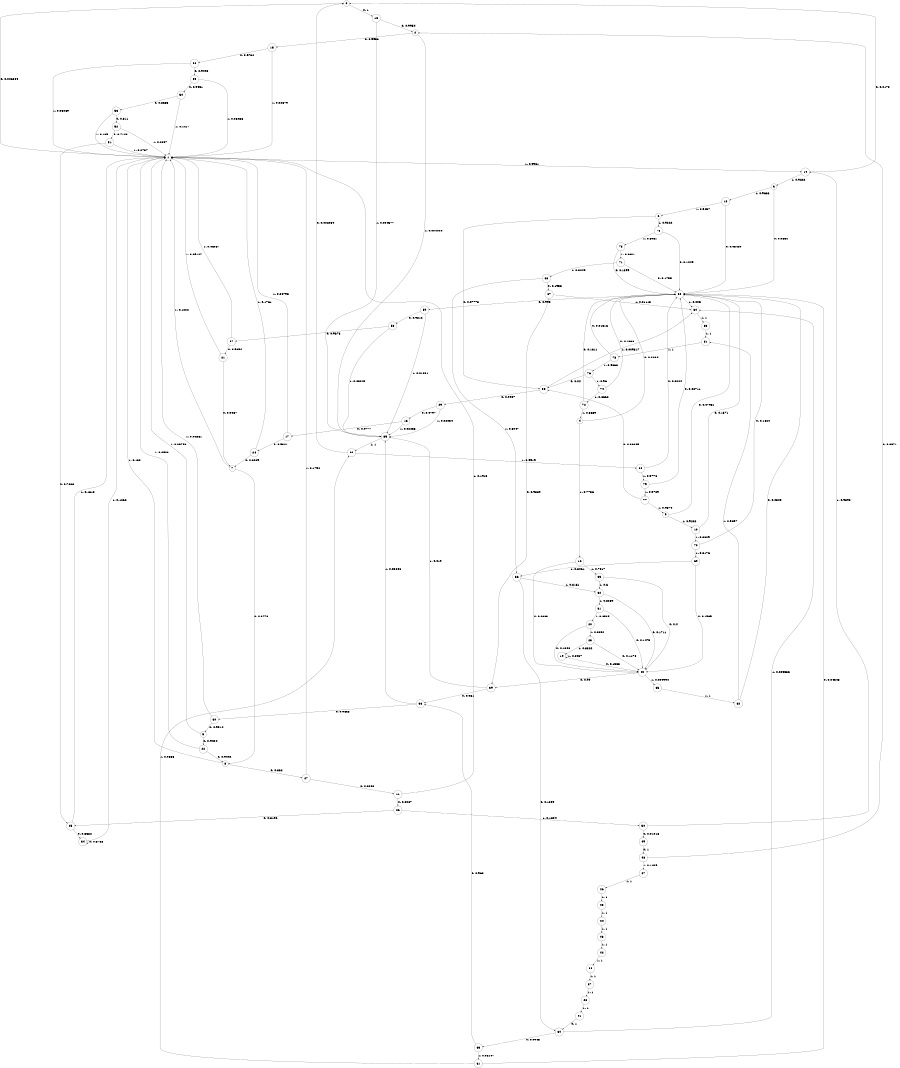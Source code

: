 digraph "ch1source_phase3_L15" {
size = "6,8.5";
ratio = "fill";
node [shape = circle];
node [fontsize = 24];
edge [fontsize = 24];
0 -> 13 [label = "0: 1        "];
1 -> 0 [label = "0: 0.006884  "];
1 -> 14 [label = "1: 0.9931   "];
2 -> 15 [label = "0: 0.9956   "];
2 -> 85 [label = "1: 0.004444  "];
3 -> 60 [label = "0: 0.0334   "];
3 -> 18 [label = "1: 0.9666   "];
4 -> 60 [label = "0: 0.2264   "];
4 -> 12 [label = "1: 0.7736   "];
5 -> 22 [label = "0: 0.9424   "];
5 -> 1 [label = "1: 0.05756  "];
6 -> 35 [label = "0: 0.07778  "];
6 -> 75 [label = "1: 0.9222   "];
7 -> 8 [label = "0: 0.8778   "];
7 -> 1 [label = "1: 0.1222   "];
8 -> 27 [label = "0: 0.862    "];
8 -> 1 [label = "1: 0.138    "];
9 -> 60 [label = "0: 0.07981  "];
9 -> 10 [label = "1: 0.9202   "];
10 -> 60 [label = "0: 0.1371   "];
10 -> 70 [label = "1: 0.8629   "];
11 -> 26 [label = "0: 0.8087   "];
11 -> 1 [label = "1: 0.1913   "];
12 -> 40 [label = "0: 0.2683   "];
12 -> 33 [label = "1: 0.7317   "];
13 -> 2 [label = "0: 0.9954   "];
13 -> 85 [label = "1: 0.004577  "];
14 -> 0 [label = "0: 0.0178   "];
14 -> 3 [label = "1: 0.9822   "];
15 -> 56 [label = "0: 0.9732   "];
15 -> 1 [label = "1: 0.02679  "];
16 -> 17 [label = "0: 0.9777   "];
16 -> 85 [label = "1: 0.02235  "];
17 -> 24 [label = "0: 0.9321   "];
17 -> 1 [label = "1: 0.06793  "];
18 -> 60 [label = "0: 0.05429  "];
18 -> 6 [label = "1: 0.9457   "];
19 -> 40 [label = "0: 0.1533   "];
19 -> 19 [label = "1: 0.8467   "];
20 -> 40 [label = "0: 0.1348   "];
20 -> 23 [label = "1: 0.8652   "];
21 -> 7 [label = "0: 0.9087   "];
21 -> 1 [label = "1: 0.09127  "];
22 -> 8 [label = "0: 0.9092   "];
22 -> 1 [label = "1: 0.0908   "];
23 -> 40 [label = "0: 0.1178   "];
23 -> 19 [label = "1: 0.8822   "];
24 -> 7 [label = "0: 0.8239   "];
24 -> 1 [label = "1: 0.1761   "];
25 -> 34 [label = "0: 0.8382   "];
25 -> 1 [label = "1: 0.1618   "];
26 -> 25 [label = "0: 0.8196   "];
26 -> 50 [label = "1: 0.1804   "];
27 -> 11 [label = "0: 0.8208   "];
27 -> 1 [label = "1: 0.1792   "];
28 -> 41 [label = "1: 1        "];
29 -> 16 [label = "0: 0.9797   "];
29 -> 85 [label = "1: 0.02034  "];
30 -> 5 [label = "0: 0.9514   "];
30 -> 1 [label = "1: 0.04861  "];
31 -> 40 [label = "0: 0.1475   "];
31 -> 20 [label = "1: 0.8525   "];
32 -> 40 [label = "0: 0.1711   "];
32 -> 31 [label = "1: 0.8289   "];
33 -> 40 [label = "0: 0.4      "];
33 -> 32 [label = "1: 0.6      "];
34 -> 34 [label = "0: 0.8738   "];
34 -> 1 [label = "1: 0.1262   "];
35 -> 29 [label = "0: 0.9907   "];
35 -> 84 [label = "1: 0.009317  "];
36 -> 30 [label = "0: 0.9635   "];
36 -> 85 [label = "1: 0.03646  "];
37 -> 28 [label = "1: 1        "];
38 -> 37 [label = "1: 1        "];
39 -> 36 [label = "0: 0.981    "];
39 -> 85 [label = "1: 0.019    "];
40 -> 39 [label = "0: 0.99     "];
40 -> 65 [label = "1: 0.009994  "];
41 -> 64 [label = "0: 1        "];
42 -> 38 [label = "1: 1        "];
43 -> 42 [label = "1: 1        "];
44 -> 43 [label = "1: 1        "];
45 -> 44 [label = "1: 1        "];
46 -> 45 [label = "1: 1        "];
47 -> 46 [label = "1: 1        "];
48 -> 2 [label = "0: 0.8571   "];
48 -> 47 [label = "1: 0.1429   "];
49 -> 48 [label = "0: 1        "];
50 -> 49 [label = "0: 0.01018  "];
50 -> 14 [label = "1: 0.9898   "];
51 -> 25 [label = "0: 0.7263   "];
51 -> 1 [label = "1: 0.2737   "];
52 -> 51 [label = "0: 0.7143   "];
52 -> 1 [label = "1: 0.2857   "];
53 -> 52 [label = "0: 0.811    "];
53 -> 1 [label = "1: 0.189    "];
54 -> 53 [label = "0: 0.8583   "];
54 -> 1 [label = "1: 0.1417   "];
55 -> 54 [label = "0: 0.9451   "];
55 -> 1 [label = "1: 0.05486  "];
56 -> 55 [label = "0: 0.9493   "];
56 -> 1 [label = "1: 0.05069  "];
57 -> 21 [label = "0: 0.9394   "];
57 -> 1 [label = "1: 0.06057  "];
58 -> 57 [label = "0: 0.9676   "];
58 -> 85 [label = "1: 0.03242  "];
59 -> 58 [label = "0: 0.9812   "];
59 -> 85 [label = "1: 0.01881  "];
60 -> 59 [label = "0: 0.995    "];
60 -> 84 [label = "1: 0.005    "];
61 -> 60 [label = "0: 0.04348  "];
61 -> 82 [label = "1: 0.9565   "];
62 -> 60 [label = "0: 0.0303   "];
62 -> 81 [label = "1: 0.9697   "];
63 -> 36 [label = "0: 0.968    "];
63 -> 61 [label = "1: 0.03197  "];
64 -> 63 [label = "0: 0.9945   "];
64 -> 84 [label = "1: 0.005533  "];
65 -> 62 [label = "1: 1        "];
66 -> 64 [label = "0: 0.1839   "];
66 -> 32 [label = "1: 0.8161   "];
67 -> 39 [label = "0: 0.9889   "];
67 -> 84 [label = "1: 0.01113  "];
68 -> 67 [label = "0: 0.1953   "];
68 -> 66 [label = "1: 0.8047   "];
69 -> 40 [label = "0: 0.1939   "];
69 -> 66 [label = "1: 0.8061   "];
70 -> 60 [label = "0: 0.1824   "];
70 -> 69 [label = "1: 0.8176   "];
71 -> 60 [label = "0: 0.1755   "];
71 -> 68 [label = "1: 0.8245   "];
72 -> 60 [label = "0: 0.1311   "];
72 -> 4 [label = "1: 0.8689   "];
73 -> 60 [label = "0: 0.1399   "];
73 -> 71 [label = "1: 0.8601   "];
74 -> 60 [label = "0: 0.1338   "];
74 -> 72 [label = "1: 0.8662   "];
75 -> 60 [label = "0: 0.1049   "];
75 -> 73 [label = "1: 0.8951   "];
76 -> 35 [label = "0: 0.04     "];
76 -> 74 [label = "1: 0.96     "];
77 -> 35 [label = "0: 0.06209  "];
77 -> 9 [label = "1: 0.9379   "];
78 -> 60 [label = "0: 0.01316  "];
78 -> 76 [label = "1: 0.9868   "];
79 -> 60 [label = "0: 0.02711  "];
79 -> 77 [label = "1: 0.9729   "];
80 -> 60 [label = "0: 0.0224   "];
80 -> 79 [label = "1: 0.9776   "];
81 -> 78 [label = "1: 1        "];
82 -> 0 [label = "0: 0.008089  "];
82 -> 80 [label = "1: 0.9919   "];
83 -> 81 [label = "1: 1        "];
84 -> 83 [label = "1: 1        "];
85 -> 82 [label = "1: 1        "];
}